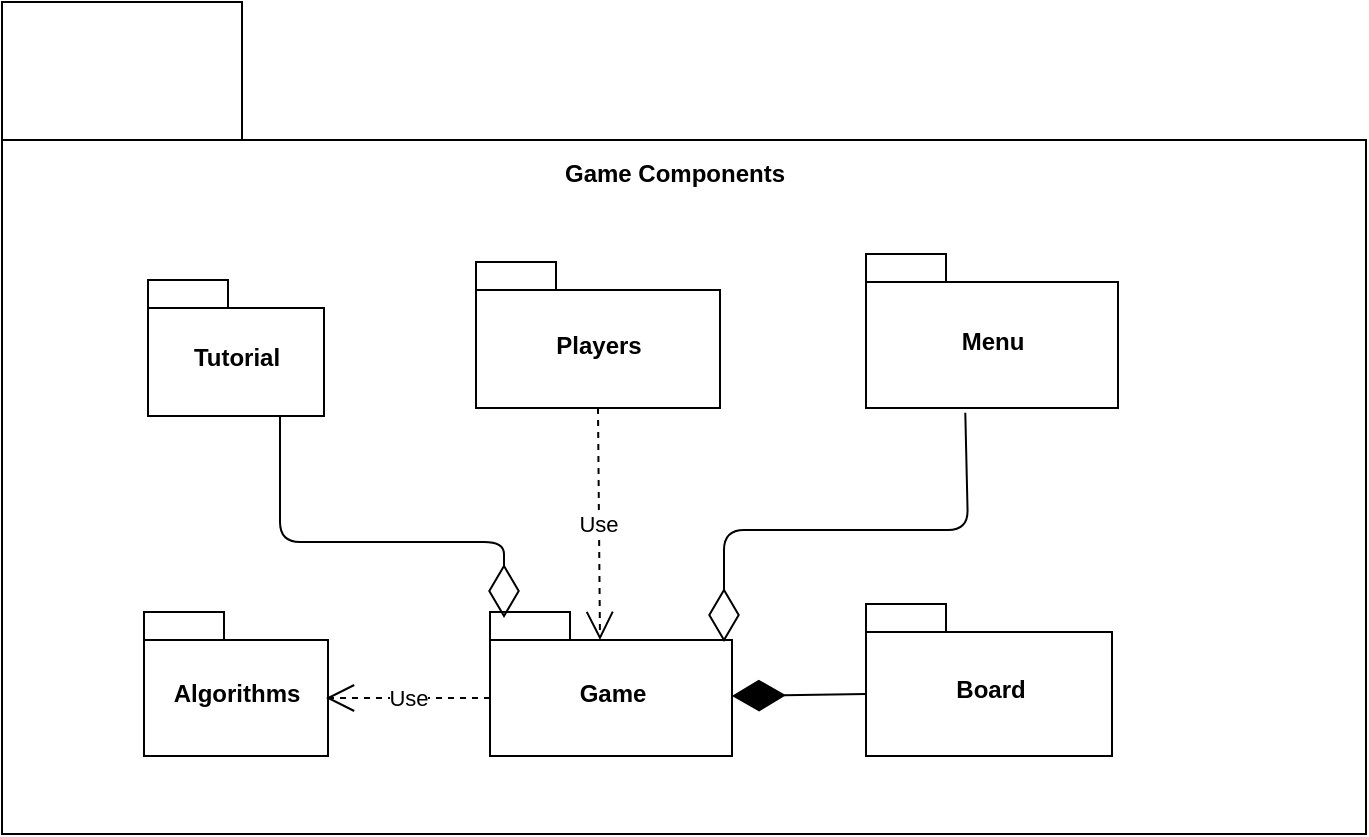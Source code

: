 <mxfile version="14.6.13" type="device"><diagram id="SHiGLCCTv51nnMmZFVOm" name="Page-1"><mxGraphModel dx="1264" dy="1761" grid="0" gridSize="10" guides="1" tooltips="1" connect="1" arrows="1" fold="1" page="1" pageScale="1" pageWidth="827" pageHeight="1169" math="0" shadow="0"><root><mxCell id="0"/><mxCell id="1" parent="0"/><mxCell id="o059GAqO0ZtXHFSDE6eX-15" value="" style="shape=folder;fontStyle=1;spacingTop=10;tabWidth=120;tabHeight=69;tabPosition=left;html=1;" parent="1" vertex="1"><mxGeometry x="46" y="-878" width="682" height="416" as="geometry"/></mxCell><mxCell id="o059GAqO0ZtXHFSDE6eX-1" value="Tutorial" style="shape=folder;fontStyle=1;spacingTop=10;tabWidth=40;tabHeight=14;tabPosition=left;html=1;" parent="1" vertex="1"><mxGeometry x="119" y="-739" width="88" height="68" as="geometry"/></mxCell><mxCell id="o059GAqO0ZtXHFSDE6eX-2" value="Players" style="shape=folder;fontStyle=1;spacingTop=10;tabWidth=40;tabHeight=14;tabPosition=left;html=1;" parent="1" vertex="1"><mxGeometry x="283" y="-748" width="122" height="73" as="geometry"/></mxCell><mxCell id="o059GAqO0ZtXHFSDE6eX-3" value="Menu" style="shape=folder;fontStyle=1;spacingTop=10;tabWidth=40;tabHeight=14;tabPosition=left;html=1;" parent="1" vertex="1"><mxGeometry x="478" y="-752" width="126" height="77" as="geometry"/></mxCell><mxCell id="o059GAqO0ZtXHFSDE6eX-4" value="Game" style="shape=folder;fontStyle=1;spacingTop=10;tabWidth=40;tabHeight=14;tabPosition=left;html=1;" parent="1" vertex="1"><mxGeometry x="290" y="-573" width="121" height="72" as="geometry"/></mxCell><mxCell id="o059GAqO0ZtXHFSDE6eX-5" value="Algorithms" style="shape=folder;fontStyle=1;spacingTop=10;tabWidth=40;tabHeight=14;tabPosition=left;html=1;" parent="1" vertex="1"><mxGeometry x="117" y="-573" width="92" height="72" as="geometry"/></mxCell><mxCell id="o059GAqO0ZtXHFSDE6eX-6" value="Board" style="shape=folder;fontStyle=1;spacingTop=10;tabWidth=40;tabHeight=14;tabPosition=left;html=1;" parent="1" vertex="1"><mxGeometry x="478" y="-577" width="123" height="76" as="geometry"/></mxCell><mxCell id="o059GAqO0ZtXHFSDE6eX-7" value="" style="endArrow=diamondThin;endFill=0;endSize=24;html=1;exitX=0.75;exitY=1;exitDx=0;exitDy=0;exitPerimeter=0;" parent="1" source="o059GAqO0ZtXHFSDE6eX-1" edge="1"><mxGeometry width="160" relative="1" as="geometry"><mxPoint x="131" y="-657" as="sourcePoint"/><mxPoint x="297" y="-570" as="targetPoint"/><Array as="points"><mxPoint x="185" y="-608"/><mxPoint x="297" y="-608"/></Array></mxGeometry></mxCell><mxCell id="o059GAqO0ZtXHFSDE6eX-10" value="Use" style="endArrow=open;endSize=12;dashed=1;html=1;exitX=0;exitY=0;exitDx=0;exitDy=43;exitPerimeter=0;" parent="1" source="o059GAqO0ZtXHFSDE6eX-4" edge="1"><mxGeometry width="160" relative="1" as="geometry"><mxPoint x="279" y="-532" as="sourcePoint"/><mxPoint x="208" y="-530" as="targetPoint"/></mxGeometry></mxCell><mxCell id="o059GAqO0ZtXHFSDE6eX-11" value="Use" style="endArrow=open;endSize=12;dashed=1;html=1;entryX=0;entryY=0;entryDx=55;entryDy=14;entryPerimeter=0;exitX=0.5;exitY=1;exitDx=0;exitDy=0;exitPerimeter=0;" parent="1" source="o059GAqO0ZtXHFSDE6eX-2" target="o059GAqO0ZtXHFSDE6eX-4" edge="1"><mxGeometry width="160" relative="1" as="geometry"><mxPoint x="345" y="-643" as="sourcePoint"/><mxPoint x="343" y="-614" as="targetPoint"/></mxGeometry></mxCell><mxCell id="o059GAqO0ZtXHFSDE6eX-12" value="" style="endArrow=diamondThin;endFill=0;endSize=24;html=1;exitX=0.394;exitY=1.031;exitDx=0;exitDy=0;exitPerimeter=0;" parent="1" source="o059GAqO0ZtXHFSDE6eX-3" edge="1"><mxGeometry width="160" relative="1" as="geometry"><mxPoint x="513" y="-663" as="sourcePoint"/><mxPoint x="407" y="-558" as="targetPoint"/><Array as="points"><mxPoint x="529" y="-614"/><mxPoint x="444" y="-614"/><mxPoint x="407" y="-614"/></Array></mxGeometry></mxCell><mxCell id="o059GAqO0ZtXHFSDE6eX-13" value="" style="endArrow=diamondThin;endFill=1;endSize=24;html=1;exitX=0;exitY=0;exitDx=0;exitDy=45;exitPerimeter=0;" parent="1" source="o059GAqO0ZtXHFSDE6eX-6" edge="1"><mxGeometry width="160" relative="1" as="geometry"><mxPoint x="475" y="-531" as="sourcePoint"/><mxPoint x="411" y="-531" as="targetPoint"/></mxGeometry></mxCell><mxCell id="o059GAqO0ZtXHFSDE6eX-16" value="&lt;b&gt;Game Components&lt;/b&gt;" style="text;html=1;align=center;verticalAlign=middle;resizable=0;points=[];autosize=1;strokeColor=none;" parent="1" vertex="1"><mxGeometry x="322" y="-801" width="120" height="18" as="geometry"/></mxCell></root></mxGraphModel></diagram></mxfile>